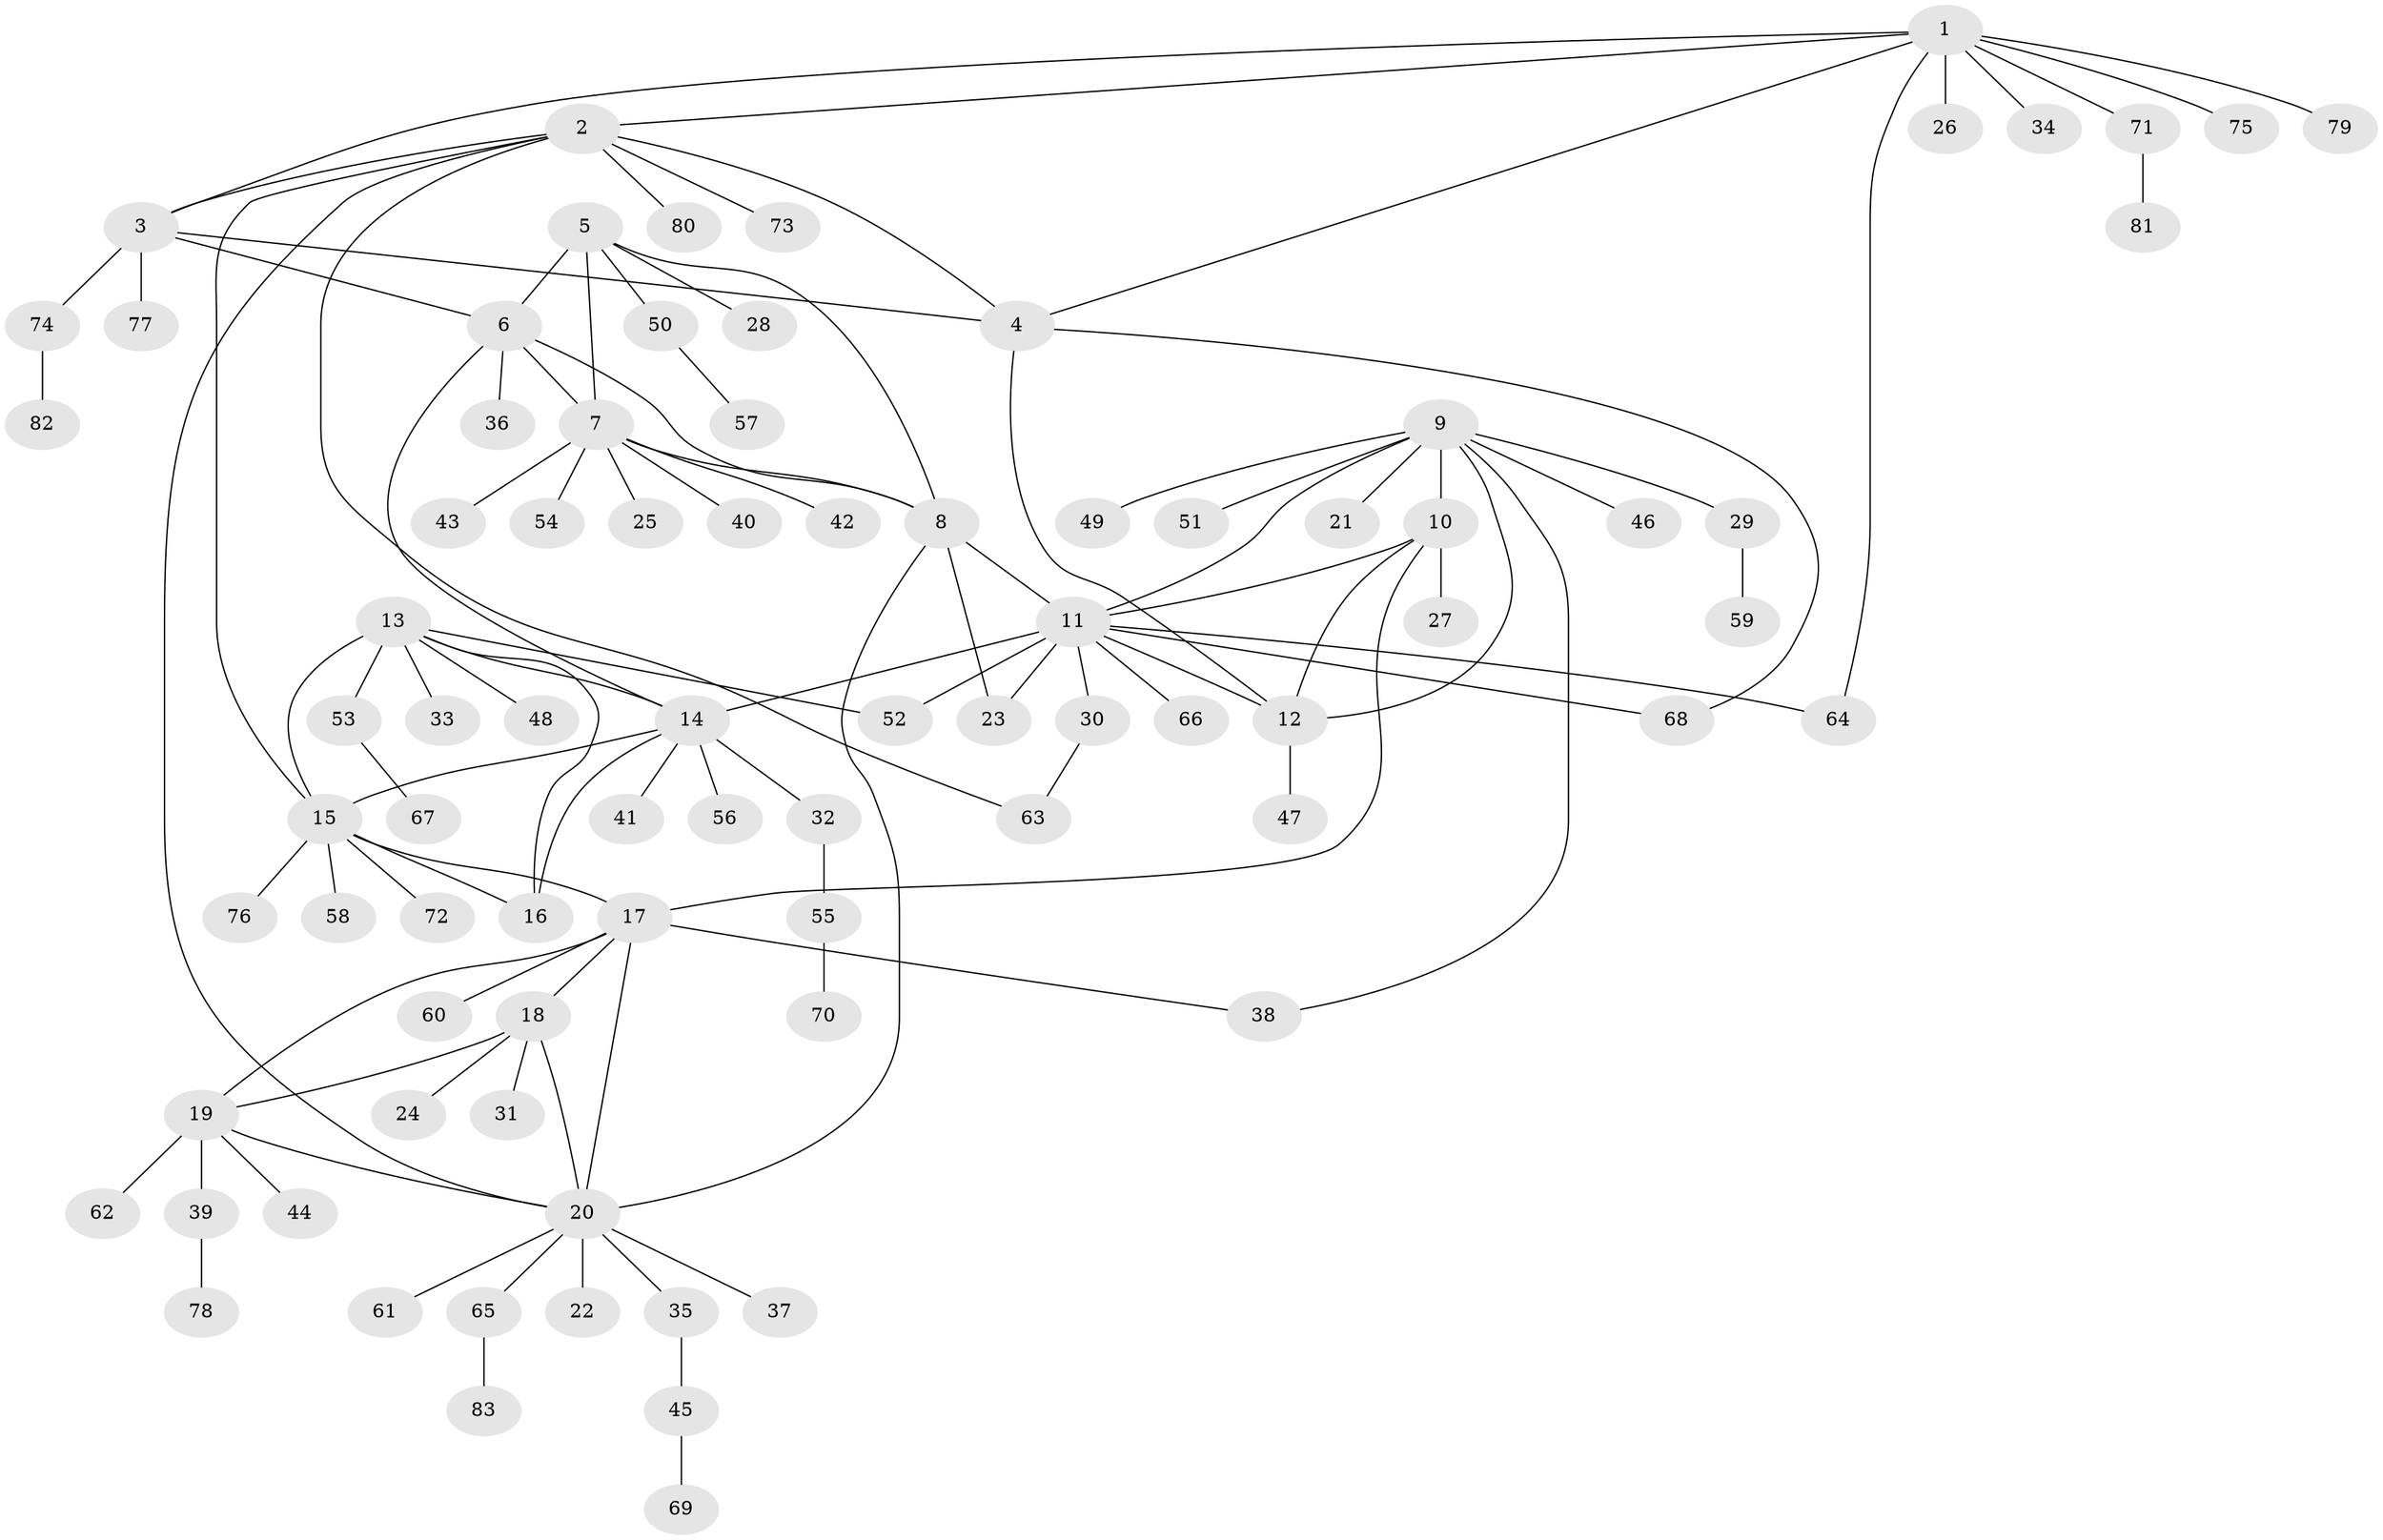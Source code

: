 // Generated by graph-tools (version 1.1) at 2025/50/03/09/25 03:50:35]
// undirected, 83 vertices, 109 edges
graph export_dot {
graph [start="1"]
  node [color=gray90,style=filled];
  1;
  2;
  3;
  4;
  5;
  6;
  7;
  8;
  9;
  10;
  11;
  12;
  13;
  14;
  15;
  16;
  17;
  18;
  19;
  20;
  21;
  22;
  23;
  24;
  25;
  26;
  27;
  28;
  29;
  30;
  31;
  32;
  33;
  34;
  35;
  36;
  37;
  38;
  39;
  40;
  41;
  42;
  43;
  44;
  45;
  46;
  47;
  48;
  49;
  50;
  51;
  52;
  53;
  54;
  55;
  56;
  57;
  58;
  59;
  60;
  61;
  62;
  63;
  64;
  65;
  66;
  67;
  68;
  69;
  70;
  71;
  72;
  73;
  74;
  75;
  76;
  77;
  78;
  79;
  80;
  81;
  82;
  83;
  1 -- 2;
  1 -- 3;
  1 -- 4;
  1 -- 26;
  1 -- 34;
  1 -- 64;
  1 -- 71;
  1 -- 75;
  1 -- 79;
  2 -- 3;
  2 -- 4;
  2 -- 15;
  2 -- 20;
  2 -- 63;
  2 -- 73;
  2 -- 80;
  3 -- 4;
  3 -- 6;
  3 -- 74;
  3 -- 77;
  4 -- 12;
  4 -- 68;
  5 -- 6;
  5 -- 7;
  5 -- 8;
  5 -- 28;
  5 -- 50;
  6 -- 7;
  6 -- 8;
  6 -- 14;
  6 -- 36;
  7 -- 8;
  7 -- 25;
  7 -- 40;
  7 -- 42;
  7 -- 43;
  7 -- 54;
  8 -- 11;
  8 -- 20;
  8 -- 23;
  9 -- 10;
  9 -- 11;
  9 -- 12;
  9 -- 21;
  9 -- 29;
  9 -- 38;
  9 -- 46;
  9 -- 49;
  9 -- 51;
  10 -- 11;
  10 -- 12;
  10 -- 17;
  10 -- 27;
  11 -- 12;
  11 -- 14;
  11 -- 23;
  11 -- 30;
  11 -- 52;
  11 -- 64;
  11 -- 66;
  11 -- 68;
  12 -- 47;
  13 -- 14;
  13 -- 15;
  13 -- 16;
  13 -- 33;
  13 -- 48;
  13 -- 52;
  13 -- 53;
  14 -- 15;
  14 -- 16;
  14 -- 32;
  14 -- 41;
  14 -- 56;
  15 -- 16;
  15 -- 17;
  15 -- 58;
  15 -- 72;
  15 -- 76;
  17 -- 18;
  17 -- 19;
  17 -- 20;
  17 -- 38;
  17 -- 60;
  18 -- 19;
  18 -- 20;
  18 -- 24;
  18 -- 31;
  19 -- 20;
  19 -- 39;
  19 -- 44;
  19 -- 62;
  20 -- 22;
  20 -- 35;
  20 -- 37;
  20 -- 61;
  20 -- 65;
  29 -- 59;
  30 -- 63;
  32 -- 55;
  35 -- 45;
  39 -- 78;
  45 -- 69;
  50 -- 57;
  53 -- 67;
  55 -- 70;
  65 -- 83;
  71 -- 81;
  74 -- 82;
}
